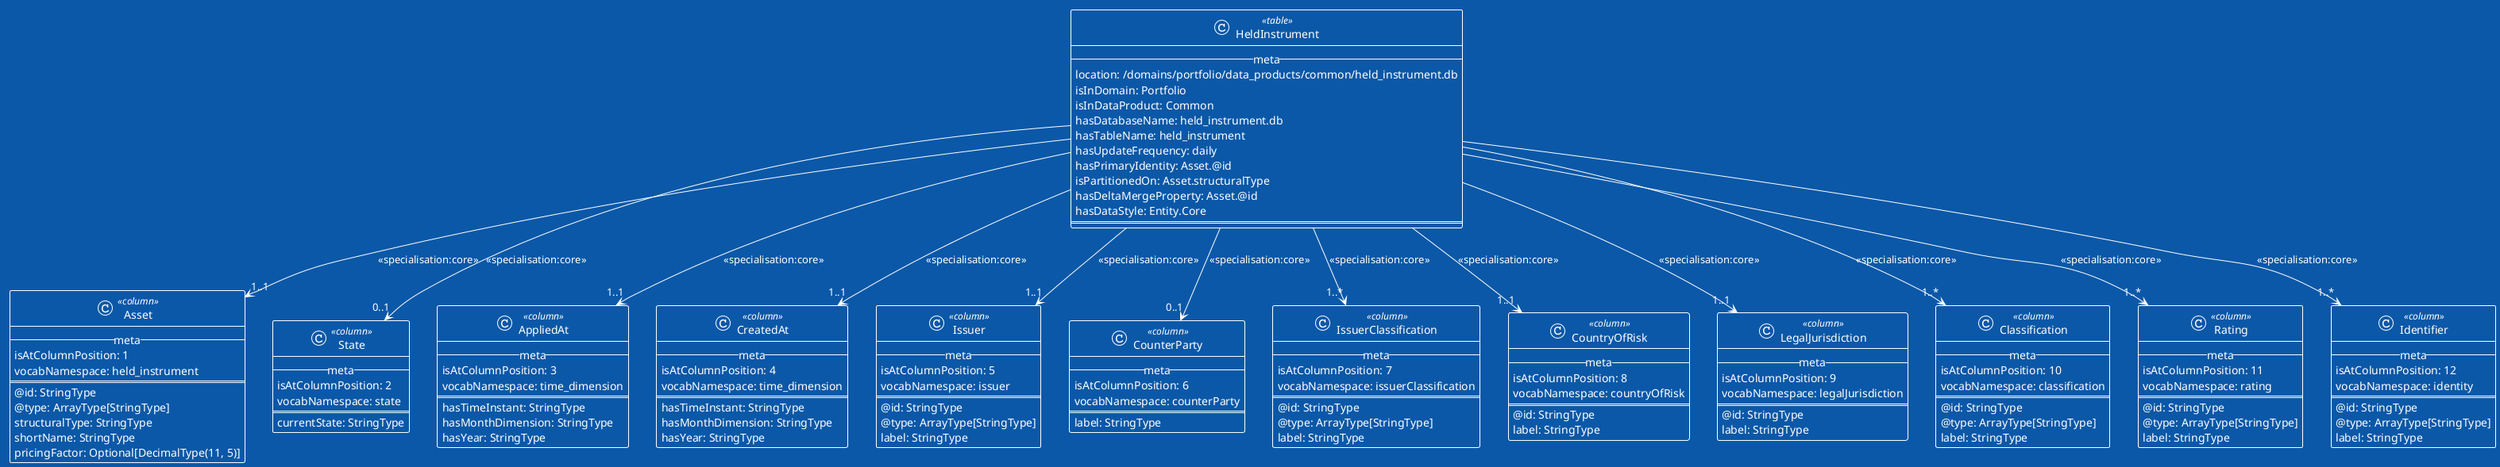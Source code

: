 @startuml held-instrument-data-product-model

!theme amiga

class HeldInstrument <<table>> {
    --meta--
    location: /domains/portfolio/data_products/common/held_instrument.db
    isInDomain: Portfolio
    isInDataProduct: Common
    hasDatabaseName: held_instrument.db
    hasTableName: held_instrument
    hasUpdateFrequency: daily
    hasPrimaryIdentity: Asset.@id
    isPartitionedOn: Asset.structuralType
    hasDeltaMergeProperty: Asset.@id
    hasDataStyle: Entity.Core
    ===
}

class Asset <<column>> {
    --meta--
    isAtColumnPosition: 1
    vocabNamespace: held_instrument
    ===
    @id: StringType
    @type: ArrayType[StringType]
    structuralType: StringType
    shortName: StringType
    pricingFactor: Optional[DecimalType(11, 5)]
}

class State <<column>> {
    --meta--
    isAtColumnPosition: 2
    vocabNamespace: state
    ===
    currentState: StringType
}

class AppliedAt <<column>> {
    --meta--
    isAtColumnPosition: 3
    vocabNamespace: time_dimension
    ===
    hasTimeInstant: StringType
    hasMonthDimension: StringType
    hasYear: StringType
}

class CreatedAt <<column>> {
    --meta--
    isAtColumnPosition: 4
    vocabNamespace: time_dimension
    ===
    hasTimeInstant: StringType
    hasMonthDimension: StringType
    hasYear: StringType
}

class Issuer <<column>> {
    --meta--
    isAtColumnPosition: 5
    vocabNamespace: issuer
    ===
    @id: StringType
    @type: ArrayType[StringType]
    label: StringType
}

class CounterParty <<column>> {
    --meta--
    isAtColumnPosition: 6
    vocabNamespace: counterParty
    ===
    label: StringType
}

class IssuerClassification <<column>> {
    --meta--
    isAtColumnPosition: 7
    vocabNamespace: issuerClassification
    ===
    @id: StringType
    @type: ArrayType[StringType]
    label: StringType
}

class CountryOfRisk <<column>> {
    --meta--
    isAtColumnPosition: 8
    vocabNamespace: countryOfRisk
    ===
    @id: StringType
    label: StringType
}

class LegalJurisdiction <<column>> {
    --meta--
    isAtColumnPosition: 9
    vocabNamespace: legalJurisdiction
    ===
    @id: StringType
    label: StringType
}

class Classification <<column>> {
    --meta--
    isAtColumnPosition: 10
    vocabNamespace: classification
    ===
    @id: StringType
    @type: ArrayType[StringType]
    label: StringType
}


class Rating <<column>> {
    --meta--
    isAtColumnPosition: 11
    vocabNamespace: rating
    ===
    @id: StringType
    @type: ArrayType[StringType]
    label: StringType
}

class Identifier <<column>> {
    --meta--
    isAtColumnPosition: 12
    vocabNamespace: identity
    ===
    @id: StringType
    @type: ArrayType[StringType]
    label: StringType
}



HeldInstrument --> "1..1" Asset: <<specialisation:core>>
HeldInstrument --> "0..1" State: <<specialisation:core>>
HeldInstrument --> "1..1" AppliedAt: <<specialisation:core>>
HeldInstrument --> "1..1" CreatedAt: <<specialisation:core>>
HeldInstrument --> "1..1" Issuer: <<specialisation:core>>
HeldInstrument --> "0..1" CounterParty: <<specialisation:core>>
HeldInstrument --> "1..*" IssuerClassification: <<specialisation:core>>
HeldInstrument --> "1..1" CountryOfRisk: <<specialisation:core>>
HeldInstrument --> "1..1" LegalJurisdiction: <<specialisation:core>>
HeldInstrument --> "1..*" Classification: <<specialisation:core>>
HeldInstrument --> "1..*" Rating: <<specialisation:core>>
HeldInstrument --> "1..*" Identifier: <<specialisation:core>>


@enduml